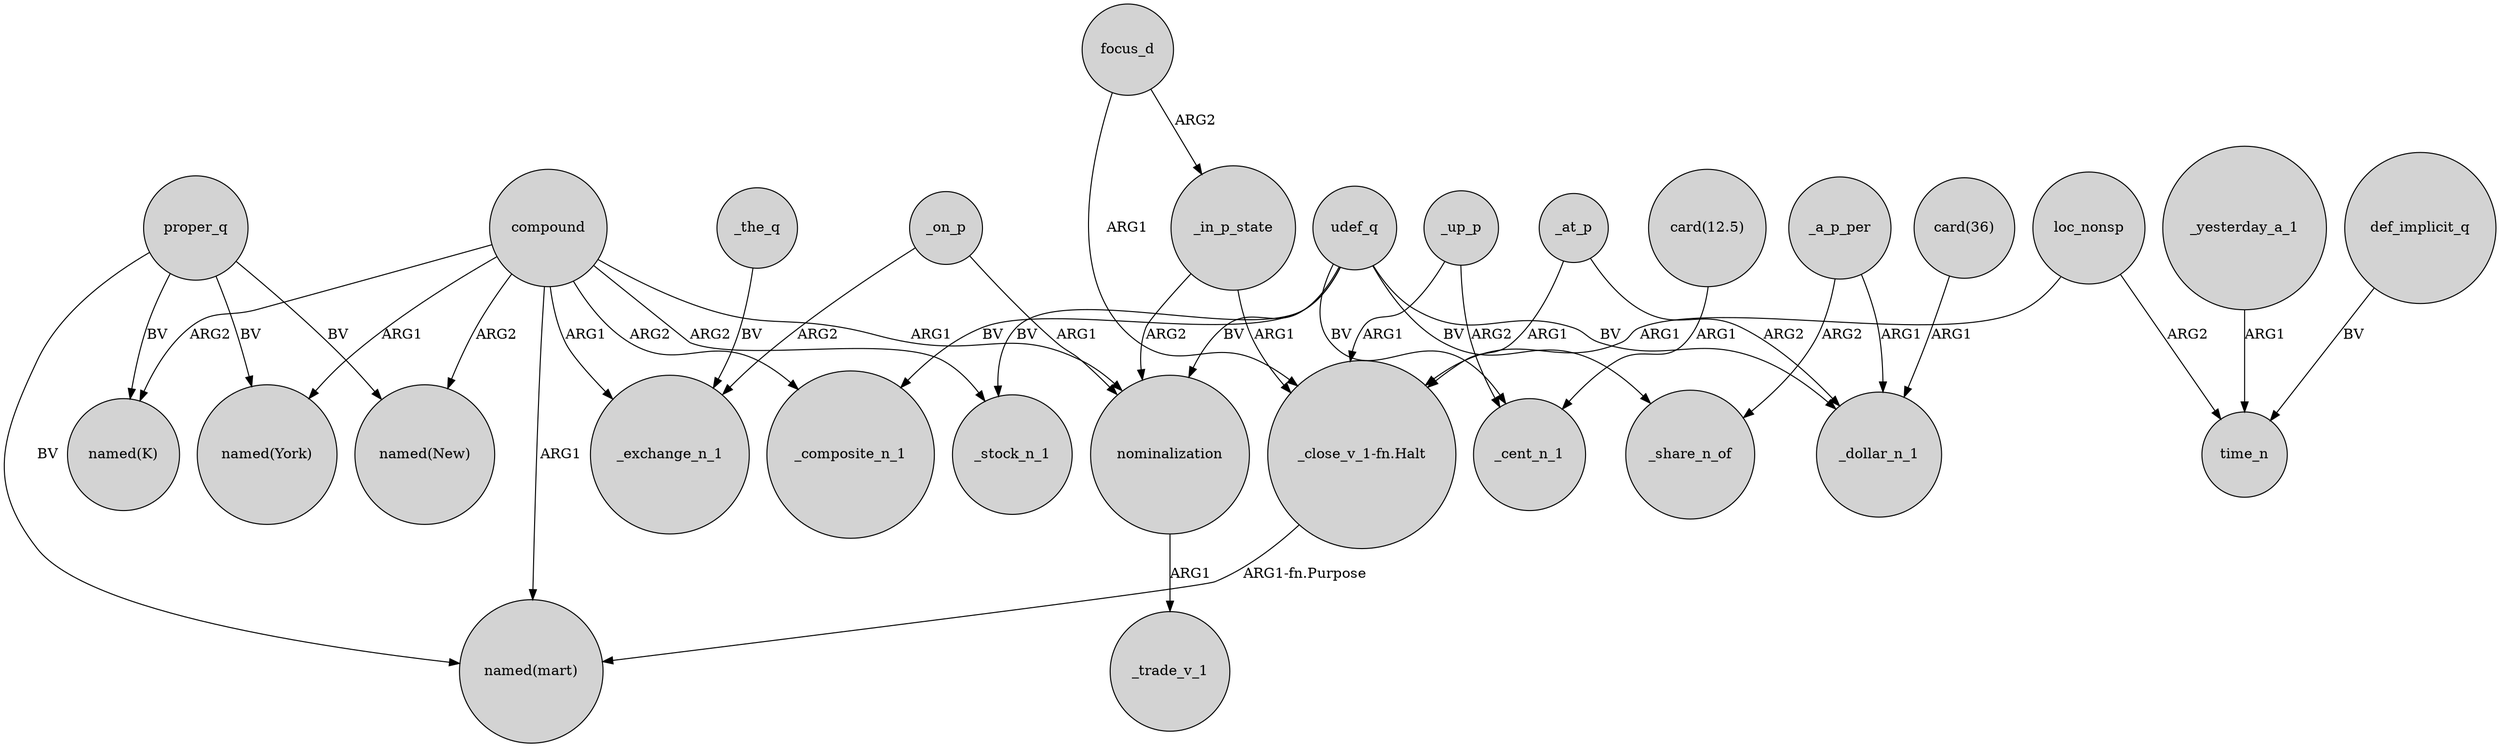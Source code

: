 digraph {
	node [shape=circle style=filled]
	_on_p -> nominalization [label=ARG1]
	_in_p_state -> nominalization [label=ARG2]
	focus_d -> "_close_v_1-fn.Halt" [label=ARG1]
	focus_d -> _in_p_state [label=ARG2]
	_in_p_state -> "_close_v_1-fn.Halt" [label=ARG1]
	compound -> "named(New)" [label=ARG2]
	"card(36)" -> _dollar_n_1 [label=ARG1]
	proper_q -> "named(New)" [label=BV]
	udef_q -> nominalization [label=BV]
	proper_q -> "named(mart)" [label=BV]
	_yesterday_a_1 -> time_n [label=ARG1]
	loc_nonsp -> "_close_v_1-fn.Halt" [label=ARG1]
	_on_p -> _exchange_n_1 [label=ARG2]
	udef_q -> _cent_n_1 [label=BV]
	"_close_v_1-fn.Halt" -> "named(mart)" [label="ARG1-fn.Purpose"]
	_up_p -> _cent_n_1 [label=ARG2]
	compound -> _exchange_n_1 [label=ARG1]
	proper_q -> "named(K)" [label=BV]
	proper_q -> "named(York)" [label=BV]
	compound -> "named(mart)" [label=ARG1]
	compound -> nominalization [label=ARG1]
	"card(12.5)" -> _cent_n_1 [label=ARG1]
	_up_p -> "_close_v_1-fn.Halt" [label=ARG1]
	udef_q -> _stock_n_1 [label=BV]
	_at_p -> _dollar_n_1 [label=ARG2]
	_a_p_per -> _share_n_of [label=ARG2]
	udef_q -> _share_n_of [label=BV]
	_at_p -> "_close_v_1-fn.Halt" [label=ARG1]
	compound -> _stock_n_1 [label=ARG2]
	udef_q -> _dollar_n_1 [label=BV]
	_a_p_per -> _dollar_n_1 [label=ARG1]
	udef_q -> _composite_n_1 [label=BV]
	loc_nonsp -> time_n [label=ARG2]
	compound -> "named(K)" [label=ARG2]
	compound -> "named(York)" [label=ARG1]
	_the_q -> _exchange_n_1 [label=BV]
	compound -> _composite_n_1 [label=ARG2]
	def_implicit_q -> time_n [label=BV]
	nominalization -> _trade_v_1 [label=ARG1]
}
